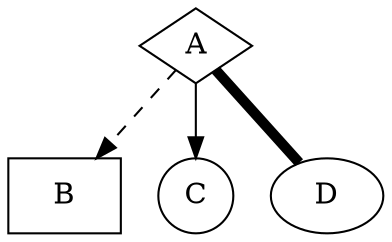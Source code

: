 digraph test1 {

  A [shape=diamond]
  B [shape=box]
  C [shape=circle]

  A -> B [style=dashed, color󠁽=grey]
  A -> C [color ="black:invis:black"]
  A -> D [penwidth=5, arrowhead=none]

}
